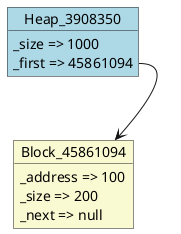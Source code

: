 @startuml object
object Heap_3908350#LightBlue {
  _size => 1000
  _first => 45861094
}
object Block_45861094#LightGoldenRodYellow {
  _address => 100
  _size => 200
  _next => null
}
Heap_3908350::_first --> Block_45861094
@enduml
